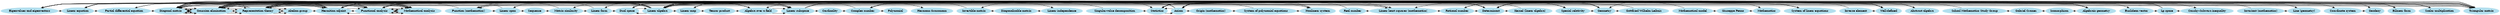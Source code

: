 // Created by WikInsite
digraph "Wikipedia Hierarchy" {
	size="35,45"
	"Eigenvalues and eigenvectors" [label="Eigenvalues and eigenvectors" color=lightblue2 style=filled]
	Axiom [label=Axiom color=lightblue2 style=filled]
	"Linear span" [label="Linear span" color=lightblue2 style=filled]
	Cardinality [label=Cardinality color=lightblue2 style=filled]
	"Real number" [label="Real number" color=lightblue2 style=filled]
	"Mathematical model" [label="Mathematical model" color=lightblue2 style=filled]
	"Diagonalizable matrix" [label="Diagonalizable matrix" color=lightblue2 style=filled]
	"Linear map" [label="Linear map" color=lightblue2 style=filled]
	"Complex number" [label="Complex number" color=lightblue2 style=filled]
	"Function (mathematics)" [label="Function (mathematics)" color=lightblue2 style=filled]
	Statistics [label=Statistics color=lightblue2 style=filled]
	"Gabriel Cramer" [label="Gabriel Cramer" color=lightblue2 style=filled]
	"Gaussian elimination" [label="Gaussian elimination" color=lightblue2 style=filled]
	"Tensor product" [label="Tensor product" color=lightblue2 style=filled]
	"Representation theory" [label="Representation theory" color=lightblue2 style=filled]
	Sequence [label=Sequence color=lightblue2 style=filled]
	"Euclidean vector" [label="Euclidean vector" color=lightblue2 style=filled]
	"Linear equation" [label="Linear equation" color=lightblue2 style=filled]
	"Rational number" [label="Rational number" color=lightblue2 style=filled]
	"Lp space" [label="Lp space" color=lightblue2 style=filled]
	"Abelian group" [label="Abelian group" color=lightblue2 style=filled]
	"Cauchy–Schwarz inequality" [label="Cauchy–Schwarz inequality" color=lightblue2 style=filled]
	Isomorphism [label=Isomorphism color=lightblue2 style=filled]
	"Mathematical analysis" [label="Mathematical analysis" color=lightblue2 style=filled]
	"Linear least squares (mathematics)" [label="Linear least squares (mathematics)" color=lightblue2 style=filled]
	"Giuseppe Peano" [label="Giuseppe Peano" color=lightblue2 style=filled]
	Determinant [label=Determinant color=lightblue2 style=filled]
	"Origin (mathematics)" [label="Origin (mathematics)" color=lightblue2 style=filled]
	"Hermitian adjoint" [label="Hermitian adjoint" color=lightblue2 style=filled]
	"Linear algebra" [label="Linear algebra" color=lightblue2 style=filled]
	"Kernel (linear algebra)" [label="Kernel (linear algebra)" color=lightblue2 style=filled]
	"System of linear equations" [label="System of linear equations" color=lightblue2 style=filled]
	"Inverse element" [label="Inverse element" color=lightblue2 style=filled]
	"Diagonal matrix" [label="Diagonal matrix" color=lightblue2 style=filled]
	"Well-defined" [label="Well-defined" color=lightblue2 style=filled]
	"Partial differential equation" [label="Partial differential equation" color=lightblue2 style=filled]
	"Special relativity" [label="Special relativity" color=lightblue2 style=filled]
	"Invertible matrix" [label="Invertible matrix" color=lightblue2 style=filled]
	Geometry [label=Geometry color=lightblue2 style=filled]
	"Linear independence" [label="Linear independence" color=lightblue2 style=filled]
	"Algebra over a field" [label="Algebra over a field" color=lightblue2 style=filled]
	"Bilinear form" [label="Bilinear form" color=lightblue2 style=filled]
	"Scalar multiplication" [label="Scalar multiplication" color=lightblue2 style=filled]
	"Gottfried Wilhelm Leibniz" [label="Gottfried Wilhelm Leibniz" color=lightblue2 style=filled]
	"Singular-value decomposition" [label="Singular-value decomposition" color=lightblue2 style=filled]
	Geodesy [label=Geodesy color=lightblue2 style=filled]
	Polynomial [label=Polynomial color=lightblue2 style=filled]
	"Coordinate system" [label="Coordinate system" color=lightblue2 style=filled]
	"Linear subspace" [label="Linear subspace" color=lightblue2 style=filled]
	"Algebraic geometry" [label="Algebraic geometry" color=lightblue2 style=filled]
	"Matrix similarity" [label="Matrix similarity" color=lightblue2 style=filled]
	"Line (geometry)" [label="Line (geometry)" color=lightblue2 style=filled]
	"Dual space" [label="Dual space" color=lightblue2 style=filled]
	"Abstract algebra" [label="Abstract algebra" color=lightblue2 style=filled]
	"Functional analysis" [label="Functional analysis" color=lightblue2 style=filled]
	Mathematics [label=Mathematics color=lightblue2 style=filled]
	"Triangular matrix" [label="Triangular matrix" color=lightblue2 style=filled]
	"Invariant (mathematics)" [label="Invariant (mathematics)" color=lightblue2 style=filled]
	"Hermann Grassmann" [label="Hermann Grassmann" color=lightblue2 style=filled]
	"School Mathematics Study Group" [label="School Mathematics Study Group" color=lightblue2 style=filled]
	"Nonlinear system" [label="Nonlinear system" color=lightblue2 style=filled]
	"Linear form" [label="Linear form" color=lightblue2 style=filled]
	"System of polynomial equations" [label="System of polynomial equations" color=lightblue2 style=filled]
	"Linear algebra" -> "Well-defined" [constraint=false]
	"Well-defined" -> "Hermitian adjoint" [constraint=false]
	"Hermitian adjoint" -> "Gaussian elimination" [constraint=false]
	"Gaussian elimination" -> "Triangular matrix" [constraint=false]
	"Triangular matrix" -> "Diagonal matrix" [constraint=false]
	"Diagonal matrix" -> "Representation theory" [constraint=false]
	"Representation theory" -> "Abelian group" [constraint=false]
	"Abelian group" -> "Representation theory" [constraint=false]
	"Representation theory" -> "Diagonal matrix" [constraint=false]
	"Linear algebra" -> "Linear least squares (mathematics)" [constraint=false]
	"Linear least squares (mathematics)" -> Statistics [constraint=false]
	Statistics -> "Euclidean vector" [constraint=false]
	"Euclidean vector" -> "Lp space" [constraint=false]
	"Lp space" -> "Matrix similarity" [constraint=false]
	"Matrix similarity" -> "Linear form" [constraint=false]
	"Linear form" -> "Functional analysis" [constraint=false]
	"Functional analysis" -> "Mathematical analysis" [constraint=false]
	"Mathematical analysis" -> "Diagonal matrix" [constraint=false]
	"Linear algebra" -> "Nonlinear system" [constraint=false]
	"Nonlinear system" -> "System of polynomial equations" [constraint=false]
	"System of polynomial equations" -> "Functional analysis" [constraint=false]
	"Functional analysis" -> "Hermitian adjoint" [constraint=false]
	"Hermitian adjoint" -> "Gaussian elimination" [constraint=false]
	"Gaussian elimination" -> "Hermitian adjoint" [constraint=false]
	"Hermitian adjoint" -> "Gaussian elimination" [constraint=false]
	"Gaussian elimination" -> "Representation theory" [constraint=false]
	"Representation theory" -> "Mathematical analysis" [constraint=false]
	"Linear algebra" -> "Cauchy–Schwarz inequality" [constraint=false]
	"Cauchy–Schwarz inequality" -> "Lp space" [constraint=false]
	"Lp space" -> Statistics [constraint=false]
	Statistics -> Axiom [constraint=false]
	Axiom -> "Linear equation" [constraint=false]
	"Linear equation" -> "Line (geometry)" [constraint=false]
	"Line (geometry)" -> "Invariant (mathematics)" [constraint=false]
	"Invariant (mathematics)" -> "Complex number" [constraint=false]
	"Complex number" -> "Hermann Grassmann" [constraint=false]
	"Linear algebra" -> "Partial differential equation" [constraint=false]
	"Partial differential equation" -> "Linear subspace" [constraint=false]
	"Linear subspace" -> Statistics [constraint=false]
	Statistics -> "Well-defined" [constraint=false]
	"Well-defined" -> "Inverse element" [constraint=false]
	"Inverse element" -> "Rational number" [constraint=false]
	"Rational number" -> "System of linear equations" [constraint=false]
	"System of linear equations" -> Determinant [constraint=false]
	Determinant -> "Special relativity" [constraint=false]
	"Linear algebra" -> "Linear least squares (mathematics)" [constraint=false]
	"Linear least squares (mathematics)" -> "Rational number" [constraint=false]
	"Rational number" -> Determinant [constraint=false]
	Determinant -> "Linear least squares (mathematics)" [constraint=false]
	"Linear least squares (mathematics)" -> "Real number" [constraint=false]
	"Real number" -> Axiom [constraint=false]
	Axiom -> Statistics [constraint=false]
	Statistics -> "Singular-value decomposition" [constraint=false]
	"Singular-value decomposition" -> "Invertible matrix" [constraint=false]
	"Linear algebra" -> "Diagonal matrix" [constraint=false]
	"Diagonal matrix" -> "Hermitian adjoint" [constraint=false]
	"Hermitian adjoint" -> "Gaussian elimination" [constraint=false]
	"Gaussian elimination" -> "Triangular matrix" [constraint=false]
	"Triangular matrix" -> "Diagonal matrix" [constraint=false]
	"Diagonal matrix" -> "Gaussian elimination" [constraint=false]
	"Gaussian elimination" -> "Representation theory" [constraint=false]
	"Representation theory" -> "Gaussian elimination" [constraint=false]
	"Gaussian elimination" -> "Representation theory" [constraint=false]
	"Linear algebra" -> Mathematics [constraint=false]
	Mathematics -> "Giuseppe Peano" [constraint=false]
	"Giuseppe Peano" -> "Mathematical model" [constraint=false]
	"Mathematical model" -> Geometry [constraint=false]
	Geometry -> "Gottfried Wilhelm Leibniz" [constraint=false]
	"Gottfried Wilhelm Leibniz" -> Axiom [constraint=false]
	Axiom -> "Nonlinear system" [constraint=false]
	"Nonlinear system" -> "Linear algebra" [constraint=false]
	"Linear algebra" -> "Function (mathematics)" [constraint=false]
	"Linear algebra" -> "Function (mathematics)" [constraint=false]
	"Function (mathematics)" -> "Linear span" [constraint=false]
	"Linear span" -> "Representation theory" [constraint=false]
	"Representation theory" -> "Mathematical analysis" [constraint=false]
	"Mathematical analysis" -> "Functional analysis" [constraint=false]
	"Functional analysis" -> "Representation theory" [constraint=false]
	"Representation theory" -> "Functional analysis" [constraint=false]
	"Functional analysis" -> "Hermitian adjoint" [constraint=false]
	"Hermitian adjoint" -> "Triangular matrix" [constraint=false]
	"Linear algebra" -> Determinant [constraint=false]
	Determinant -> "Kernel (linear algebra)" [constraint=false]
	"Kernel (linear algebra)" -> "Linear algebra" [constraint=false]
	"Linear algebra" -> "Linear subspace" [constraint=false]
	"Linear subspace" -> "Linear independence" [constraint=false]
	"Linear independence" -> "Diagonalizable matrix" [constraint=false]
	"Diagonalizable matrix" -> "Invertible matrix" [constraint=false]
	"Invertible matrix" -> "Complex number" [constraint=false]
	"Complex number" -> Polynomial [constraint=false]
	"Linear algebra" -> "Linear equation" [constraint=false]
	"Linear equation" -> "Partial differential equation" [constraint=false]
	"Partial differential equation" -> "Diagonal matrix" [constraint=false]
	"Diagonal matrix" -> "Triangular matrix" [constraint=false]
	"Triangular matrix" -> "Representation theory" [constraint=false]
	"Representation theory" -> "Gaussian elimination" [constraint=false]
	"Gaussian elimination" -> "Mathematical analysis" [constraint=false]
	"Mathematical analysis" -> "Representation theory" [constraint=false]
	"Representation theory" -> "Mathematical analysis" [constraint=false]
	"Linear algebra" -> "Dual space" [constraint=false]
	"Dual space" -> "Scalar multiplication" [constraint=false]
	"Scalar multiplication" -> "Eigenvalues and eigenvectors" [constraint=false]
	"Eigenvalues and eigenvectors" -> "Linear equation" [constraint=false]
	"Linear equation" -> "Abstract algebra" [constraint=false]
	"Abstract algebra" -> Axiom [constraint=false]
	Axiom -> "Gaussian elimination" [constraint=false]
	"Gaussian elimination" -> "Diagonal matrix" [constraint=false]
	"Diagonal matrix" -> "Hermitian adjoint" [constraint=false]
	"Linear algebra" -> "Linear map" [constraint=false]
	"Linear map" -> "Tensor product" [constraint=false]
	"Tensor product" -> "Algebra over a field" [constraint=false]
	"Algebra over a field" -> "Linear map" [constraint=false]
	"Linear map" -> "Algebraic geometry" [constraint=false]
	"Algebraic geometry" -> "Algebra over a field" [constraint=false]
	"Algebra over a field" -> "Linear subspace" [constraint=false]
	"Linear subspace" -> "Coordinate system" [constraint=false]
	"Coordinate system" -> Geodesy [constraint=false]
	"Linear algebra" -> "Representation theory" [constraint=false]
	"Representation theory" -> "Abelian group" [constraint=false]
	"Abelian group" -> "Representation theory" [constraint=false]
	"Representation theory" -> "Abelian group" [constraint=false]
	"Abelian group" -> "Hermitian adjoint" [constraint=false]
	"Hermitian adjoint" -> "Functional analysis" [constraint=false]
	"Functional analysis" -> "Mathematical analysis" [constraint=false]
	"Mathematical analysis" -> "Functional analysis" [constraint=false]
	"Functional analysis" -> "Mathematical analysis" [constraint=false]
	"Linear algebra" -> "Algebra over a field" [constraint=false]
	"Algebra over a field" -> "Linear subspace" [constraint=false]
	"Linear subspace" -> "Dual space" [constraint=false]
	"Dual space" -> "Linear algebra" [constraint=false]
	"Linear algebra" -> "Linear subspace" [constraint=false]
	"Linear subspace" -> Cardinality [constraint=false]
	Cardinality -> "Complex number" [constraint=false]
	"Complex number" -> "Eigenvalues and eigenvectors" [constraint=false]
	"Eigenvalues and eigenvectors" -> Geodesy [constraint=false]
	"Linear algebra" -> "Bilinear form" [constraint=false]
	"Bilinear form" -> "Hermitian adjoint" [constraint=false]
	"Hermitian adjoint" -> "Diagonal matrix" [constraint=false]
	"Diagonal matrix" -> "Gaussian elimination" [constraint=false]
	"Gaussian elimination" -> "Triangular matrix" [constraint=false]
	"Triangular matrix" -> "Diagonal matrix" [constraint=false]
	"Diagonal matrix" -> "Triangular matrix" [constraint=false]
	"Triangular matrix" -> "Gaussian elimination" [constraint=false]
	"Gaussian elimination" -> "Diagonal matrix" [constraint=false]
	"Linear algebra" -> Geometry [constraint=false]
	Geometry -> "Functional analysis" [constraint=false]
	"Functional analysis" -> "Diagonal matrix" [constraint=false]
	"Diagonal matrix" -> "Functional analysis" [constraint=false]
	"Functional analysis" -> "Representation theory" [constraint=false]
	"Representation theory" -> "Diagonal matrix" [constraint=false]
	"Diagonal matrix" -> "Gaussian elimination" [constraint=false]
	"Gaussian elimination" -> "Diagonal matrix" [constraint=false]
	"Diagonal matrix" -> "Functional analysis" [constraint=false]
	"Linear algebra" -> "Linear form" [constraint=false]
	"Linear form" -> "Dual space" [constraint=false]
	"Dual space" -> "Algebraic geometry" [constraint=false]
	"Algebraic geometry" -> Isomorphism [constraint=false]
	Isomorphism -> "Gabriel Cramer" [constraint=false]
	"Gabriel Cramer" -> "School Mathematics Study Group" [constraint=false]
	"School Mathematics Study Group" -> Axiom [constraint=false]
	Axiom -> "Origin (mathematics)" [constraint=false]
	"Origin (mathematics)" -> "System of polynomial equations" [constraint=false]
	"Linear algebra" -> "Eigenvalues and eigenvectors" [constraint=false]
	"Eigenvalues and eigenvectors" -> "Special relativity" [constraint=false]
	"Special relativity" -> Geometry [constraint=false]
	Geometry -> Determinant [constraint=false]
	Determinant -> "Diagonal matrix" [constraint=false]
	"Diagonal matrix" -> "Gaussian elimination" [constraint=false]
	"Gaussian elimination" -> "Diagonal matrix" [constraint=false]
	"Diagonal matrix" -> "Gaussian elimination" [constraint=false]
	"Gaussian elimination" -> "Mathematical analysis" [constraint=false]
	"Linear algebra" -> "Linear span" [constraint=false]
	"Linear span" -> Sequence [constraint=false]
	Sequence -> "Matrix similarity" [constraint=false]
	"Matrix similarity" -> "Function (mathematics)" [constraint=false]
	"Function (mathematics)" -> "Functional analysis" [constraint=false]
	"Functional analysis" -> "Mathematical analysis" [constraint=false]
	"Mathematical analysis" -> "Functional analysis" [constraint=false]
	"Functional analysis" -> "Mathematical analysis" [constraint=false]
	"Mathematical analysis" -> "Hermitian adjoint" [constraint=false]
}
